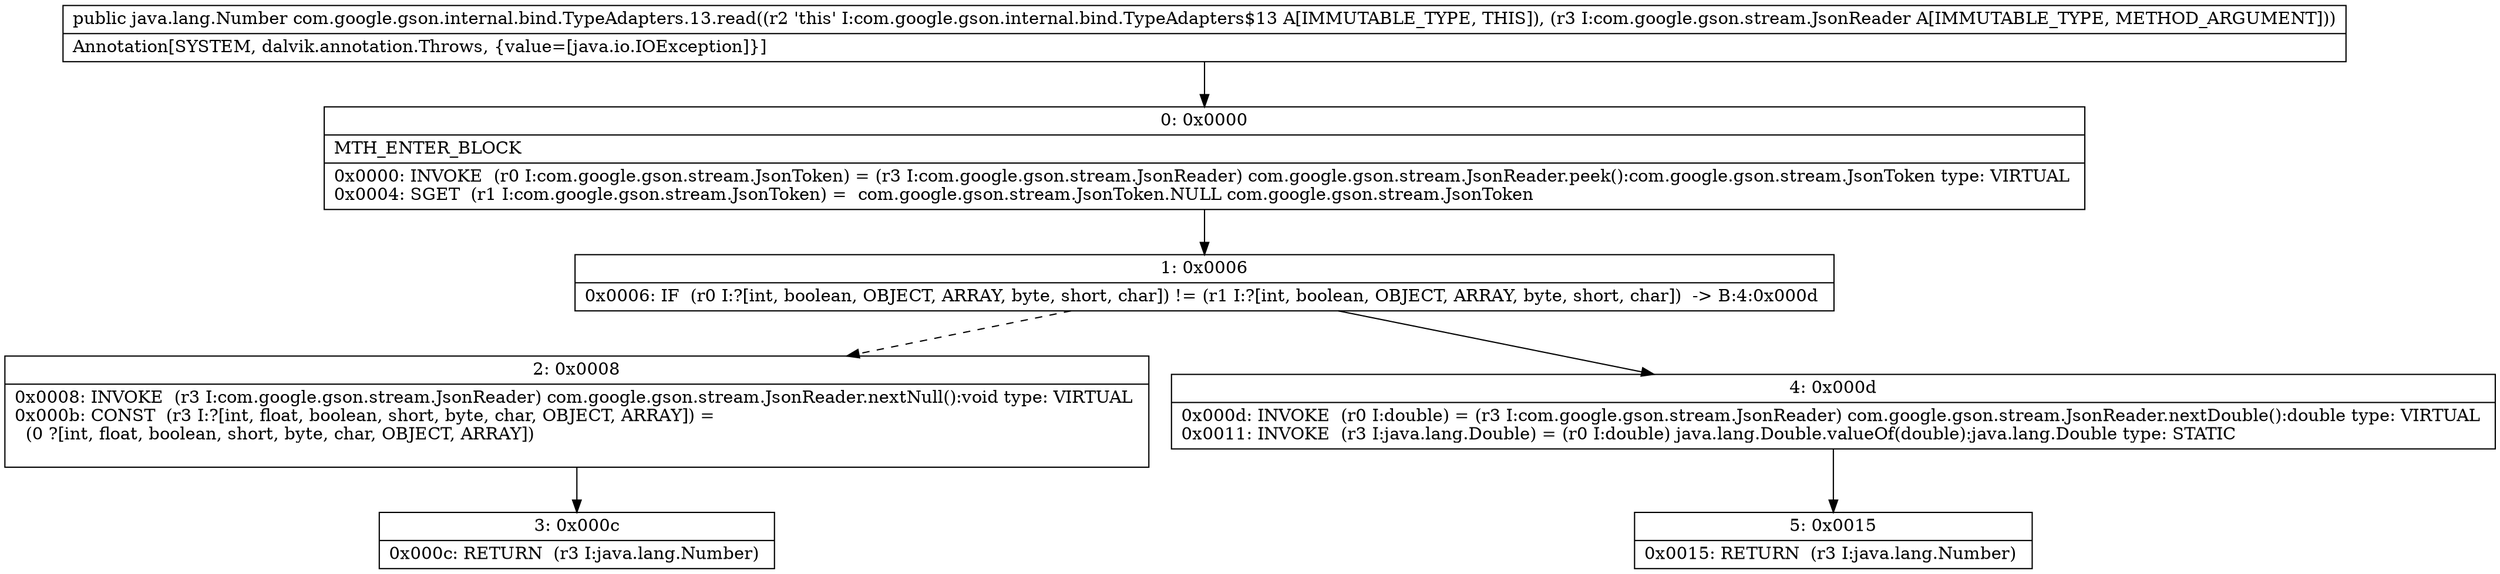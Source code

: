 digraph "CFG forcom.google.gson.internal.bind.TypeAdapters.13.read(Lcom\/google\/gson\/stream\/JsonReader;)Ljava\/lang\/Number;" {
Node_0 [shape=record,label="{0\:\ 0x0000|MTH_ENTER_BLOCK\l|0x0000: INVOKE  (r0 I:com.google.gson.stream.JsonToken) = (r3 I:com.google.gson.stream.JsonReader) com.google.gson.stream.JsonReader.peek():com.google.gson.stream.JsonToken type: VIRTUAL \l0x0004: SGET  (r1 I:com.google.gson.stream.JsonToken) =  com.google.gson.stream.JsonToken.NULL com.google.gson.stream.JsonToken \l}"];
Node_1 [shape=record,label="{1\:\ 0x0006|0x0006: IF  (r0 I:?[int, boolean, OBJECT, ARRAY, byte, short, char]) != (r1 I:?[int, boolean, OBJECT, ARRAY, byte, short, char])  \-\> B:4:0x000d \l}"];
Node_2 [shape=record,label="{2\:\ 0x0008|0x0008: INVOKE  (r3 I:com.google.gson.stream.JsonReader) com.google.gson.stream.JsonReader.nextNull():void type: VIRTUAL \l0x000b: CONST  (r3 I:?[int, float, boolean, short, byte, char, OBJECT, ARRAY]) = \l  (0 ?[int, float, boolean, short, byte, char, OBJECT, ARRAY])\l \l}"];
Node_3 [shape=record,label="{3\:\ 0x000c|0x000c: RETURN  (r3 I:java.lang.Number) \l}"];
Node_4 [shape=record,label="{4\:\ 0x000d|0x000d: INVOKE  (r0 I:double) = (r3 I:com.google.gson.stream.JsonReader) com.google.gson.stream.JsonReader.nextDouble():double type: VIRTUAL \l0x0011: INVOKE  (r3 I:java.lang.Double) = (r0 I:double) java.lang.Double.valueOf(double):java.lang.Double type: STATIC \l}"];
Node_5 [shape=record,label="{5\:\ 0x0015|0x0015: RETURN  (r3 I:java.lang.Number) \l}"];
MethodNode[shape=record,label="{public java.lang.Number com.google.gson.internal.bind.TypeAdapters.13.read((r2 'this' I:com.google.gson.internal.bind.TypeAdapters$13 A[IMMUTABLE_TYPE, THIS]), (r3 I:com.google.gson.stream.JsonReader A[IMMUTABLE_TYPE, METHOD_ARGUMENT]))  | Annotation[SYSTEM, dalvik.annotation.Throws, \{value=[java.io.IOException]\}]\l}"];
MethodNode -> Node_0;
Node_0 -> Node_1;
Node_1 -> Node_2[style=dashed];
Node_1 -> Node_4;
Node_2 -> Node_3;
Node_4 -> Node_5;
}


